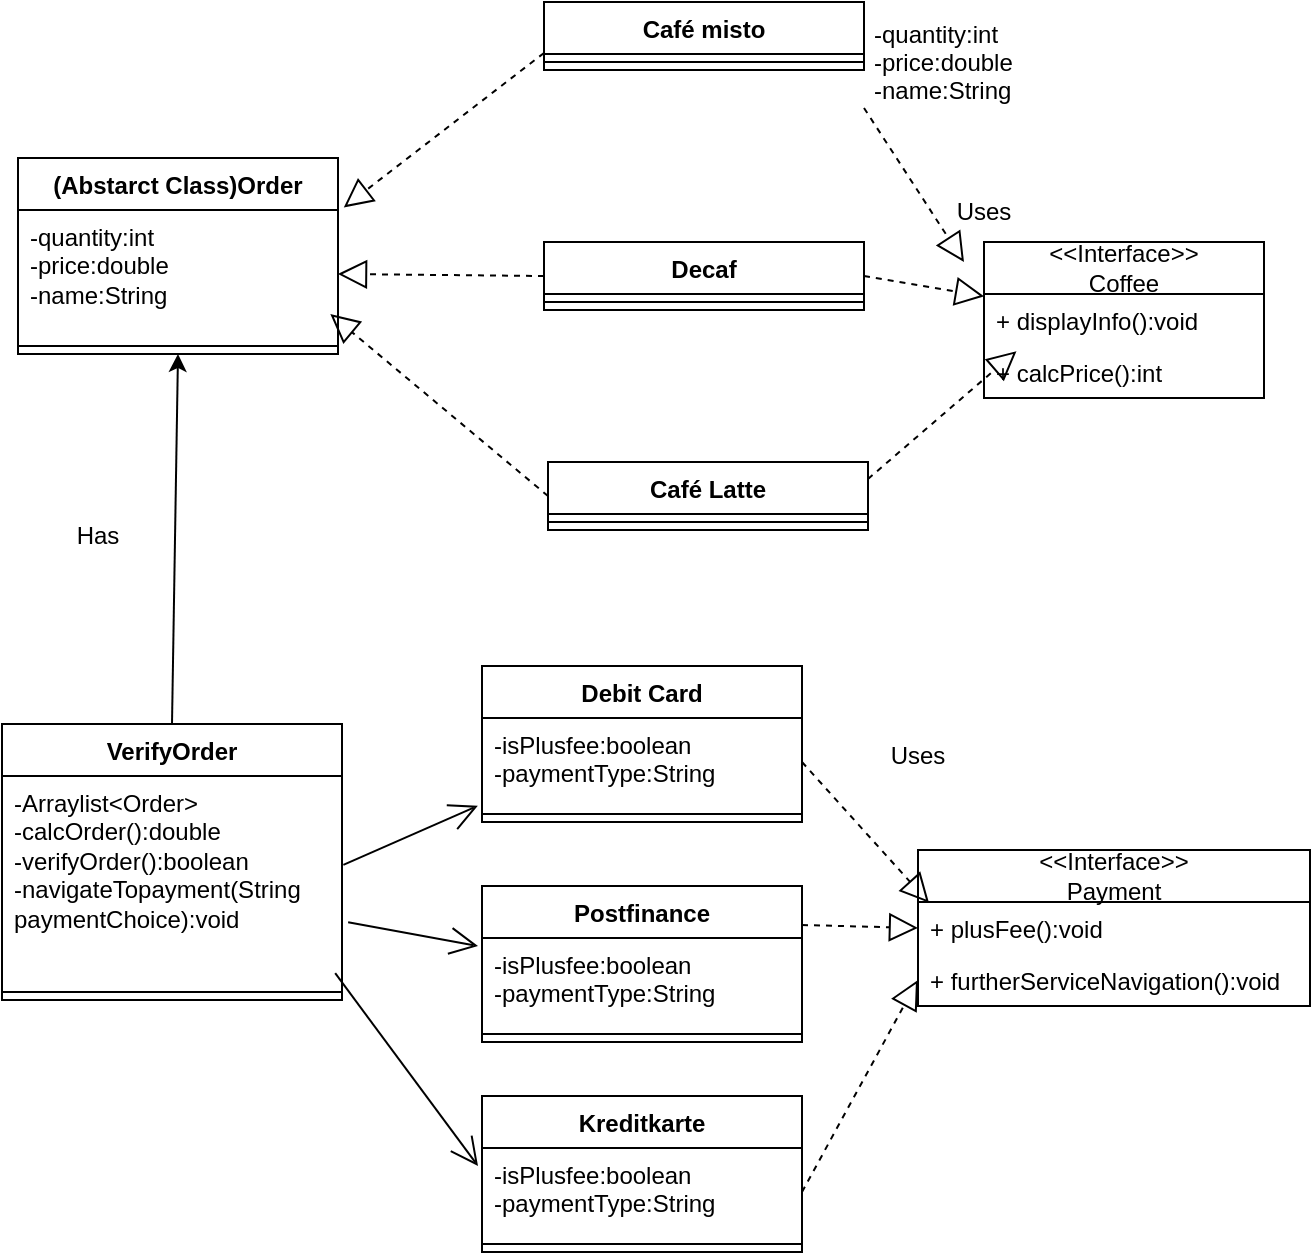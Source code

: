 <mxfile version="28.0.4">
  <diagram name="Seite-1" id="GYIPbAmZOylh9-V6kjQV">
    <mxGraphModel dx="925" dy="661" grid="1" gridSize="10" guides="1" tooltips="1" connect="1" arrows="1" fold="1" page="1" pageScale="1" pageWidth="827" pageHeight="1169" math="0" shadow="0">
      <root>
        <mxCell id="0" />
        <mxCell id="1" parent="0" />
        <mxCell id="gaYBmX7o_NXPl3pp05XP-5" value="&amp;lt;&amp;lt;Interface&amp;gt;&amp;gt;&lt;div&gt;Payment&lt;/div&gt;" style="swimlane;fontStyle=0;childLayout=stackLayout;horizontal=1;startSize=26;fillColor=none;horizontalStack=0;resizeParent=1;resizeParentMax=0;resizeLast=0;collapsible=1;marginBottom=0;whiteSpace=wrap;html=1;" vertex="1" parent="1">
          <mxGeometry x="540" y="462" width="196" height="78" as="geometry" />
        </mxCell>
        <mxCell id="gaYBmX7o_NXPl3pp05XP-6" value="+ plusFee():void" style="text;strokeColor=none;fillColor=none;align=left;verticalAlign=top;spacingLeft=4;spacingRight=4;overflow=hidden;rotatable=0;points=[[0,0.5],[1,0.5]];portConstraint=eastwest;whiteSpace=wrap;html=1;" vertex="1" parent="gaYBmX7o_NXPl3pp05XP-5">
          <mxGeometry y="26" width="196" height="26" as="geometry" />
        </mxCell>
        <mxCell id="gaYBmX7o_NXPl3pp05XP-7" value="+ furtherServiceNavigation():void" style="text;strokeColor=none;fillColor=none;align=left;verticalAlign=top;spacingLeft=4;spacingRight=4;overflow=hidden;rotatable=0;points=[[0,0.5],[1,0.5]];portConstraint=eastwest;whiteSpace=wrap;html=1;" vertex="1" parent="gaYBmX7o_NXPl3pp05XP-5">
          <mxGeometry y="52" width="196" height="26" as="geometry" />
        </mxCell>
        <mxCell id="gaYBmX7o_NXPl3pp05XP-9" value="&amp;lt;&amp;lt;Interface&amp;gt;&amp;gt;&lt;div&gt;Coffee&lt;/div&gt;" style="swimlane;fontStyle=0;childLayout=stackLayout;horizontal=1;startSize=26;fillColor=none;horizontalStack=0;resizeParent=1;resizeParentMax=0;resizeLast=0;collapsible=1;marginBottom=0;whiteSpace=wrap;html=1;" vertex="1" parent="1">
          <mxGeometry x="573" y="158" width="140" height="78" as="geometry" />
        </mxCell>
        <mxCell id="gaYBmX7o_NXPl3pp05XP-11" value="+ displayInfo():void" style="text;strokeColor=none;fillColor=none;align=left;verticalAlign=top;spacingLeft=4;spacingRight=4;overflow=hidden;rotatable=0;points=[[0,0.5],[1,0.5]];portConstraint=eastwest;whiteSpace=wrap;html=1;" vertex="1" parent="gaYBmX7o_NXPl3pp05XP-9">
          <mxGeometry y="26" width="140" height="26" as="geometry" />
        </mxCell>
        <mxCell id="gaYBmX7o_NXPl3pp05XP-10" value="+ calcPrice():int" style="text;strokeColor=none;fillColor=none;align=left;verticalAlign=top;spacingLeft=4;spacingRight=4;overflow=hidden;rotatable=0;points=[[0,0.5],[1,0.5]];portConstraint=eastwest;whiteSpace=wrap;html=1;" vertex="1" parent="gaYBmX7o_NXPl3pp05XP-9">
          <mxGeometry y="52" width="140" height="26" as="geometry" />
        </mxCell>
        <mxCell id="gaYBmX7o_NXPl3pp05XP-13" value="Café misto" style="swimlane;fontStyle=1;align=center;verticalAlign=top;childLayout=stackLayout;horizontal=1;startSize=26;horizontalStack=0;resizeParent=1;resizeParentMax=0;resizeLast=0;collapsible=1;marginBottom=0;whiteSpace=wrap;html=1;" vertex="1" parent="1">
          <mxGeometry x="353" y="38" width="160" height="34" as="geometry" />
        </mxCell>
        <mxCell id="gaYBmX7o_NXPl3pp05XP-15" value="-quantity:int&#xa;-price:double&#xa;-name:String" style="line;strokeWidth=1;fillColor=none;align=left;verticalAlign=middle;spacingTop=-1;spacingLeft=3;spacingRight=3;rotatable=0;labelPosition=right;points=[];portConstraint=eastwest;strokeColor=inherit;" vertex="1" parent="gaYBmX7o_NXPl3pp05XP-13">
          <mxGeometry y="26" width="160" height="8" as="geometry" />
        </mxCell>
        <mxCell id="gaYBmX7o_NXPl3pp05XP-17" value="Café Latte" style="swimlane;fontStyle=1;align=center;verticalAlign=top;childLayout=stackLayout;horizontal=1;startSize=26;horizontalStack=0;resizeParent=1;resizeParentMax=0;resizeLast=0;collapsible=1;marginBottom=0;whiteSpace=wrap;html=1;" vertex="1" parent="1">
          <mxGeometry x="355" y="268" width="160" height="34" as="geometry" />
        </mxCell>
        <mxCell id="gaYBmX7o_NXPl3pp05XP-19" value="" style="line;strokeWidth=1;fillColor=none;align=left;verticalAlign=middle;spacingTop=-1;spacingLeft=3;spacingRight=3;rotatable=0;labelPosition=right;points=[];portConstraint=eastwest;strokeColor=inherit;" vertex="1" parent="gaYBmX7o_NXPl3pp05XP-17">
          <mxGeometry y="26" width="160" height="8" as="geometry" />
        </mxCell>
        <mxCell id="gaYBmX7o_NXPl3pp05XP-21" value="Decaf" style="swimlane;fontStyle=1;align=center;verticalAlign=top;childLayout=stackLayout;horizontal=1;startSize=26;horizontalStack=0;resizeParent=1;resizeParentMax=0;resizeLast=0;collapsible=1;marginBottom=0;whiteSpace=wrap;html=1;" vertex="1" parent="1">
          <mxGeometry x="353" y="158" width="160" height="34" as="geometry" />
        </mxCell>
        <mxCell id="gaYBmX7o_NXPl3pp05XP-23" value="" style="line;strokeWidth=1;fillColor=none;align=left;verticalAlign=middle;spacingTop=-1;spacingLeft=3;spacingRight=3;rotatable=0;labelPosition=right;points=[];portConstraint=eastwest;strokeColor=inherit;" vertex="1" parent="gaYBmX7o_NXPl3pp05XP-21">
          <mxGeometry y="26" width="160" height="8" as="geometry" />
        </mxCell>
        <mxCell id="gaYBmX7o_NXPl3pp05XP-25" value="Debit Card" style="swimlane;fontStyle=1;align=center;verticalAlign=top;childLayout=stackLayout;horizontal=1;startSize=26;horizontalStack=0;resizeParent=1;resizeParentMax=0;resizeLast=0;collapsible=1;marginBottom=0;whiteSpace=wrap;html=1;" vertex="1" parent="1">
          <mxGeometry x="322" y="370" width="160" height="78" as="geometry" />
        </mxCell>
        <mxCell id="gaYBmX7o_NXPl3pp05XP-26" value="-isPlusfee:boolean&lt;div&gt;-paymentType:String&lt;br&gt;&lt;div&gt;&lt;br&gt;&lt;/div&gt;&lt;/div&gt;" style="text;strokeColor=none;fillColor=none;align=left;verticalAlign=top;spacingLeft=4;spacingRight=4;overflow=hidden;rotatable=0;points=[[0,0.5],[1,0.5]];portConstraint=eastwest;whiteSpace=wrap;html=1;" vertex="1" parent="gaYBmX7o_NXPl3pp05XP-25">
          <mxGeometry y="26" width="160" height="44" as="geometry" />
        </mxCell>
        <mxCell id="gaYBmX7o_NXPl3pp05XP-27" value="" style="line;strokeWidth=1;fillColor=none;align=left;verticalAlign=middle;spacingTop=-1;spacingLeft=3;spacingRight=3;rotatable=0;labelPosition=right;points=[];portConstraint=eastwest;strokeColor=inherit;" vertex="1" parent="gaYBmX7o_NXPl3pp05XP-25">
          <mxGeometry y="70" width="160" height="8" as="geometry" />
        </mxCell>
        <mxCell id="gaYBmX7o_NXPl3pp05XP-29" value="Postfinance" style="swimlane;fontStyle=1;align=center;verticalAlign=top;childLayout=stackLayout;horizontal=1;startSize=26;horizontalStack=0;resizeParent=1;resizeParentMax=0;resizeLast=0;collapsible=1;marginBottom=0;whiteSpace=wrap;html=1;" vertex="1" parent="1">
          <mxGeometry x="322" y="480" width="160" height="78" as="geometry" />
        </mxCell>
        <mxCell id="gaYBmX7o_NXPl3pp05XP-30" value="-isPlusfee:boolean&lt;div&gt;-paymentType:String&lt;br&gt;&lt;div&gt;&lt;br&gt;&lt;/div&gt;&lt;/div&gt;" style="text;strokeColor=none;fillColor=none;align=left;verticalAlign=top;spacingLeft=4;spacingRight=4;overflow=hidden;rotatable=0;points=[[0,0.5],[1,0.5]];portConstraint=eastwest;whiteSpace=wrap;html=1;" vertex="1" parent="gaYBmX7o_NXPl3pp05XP-29">
          <mxGeometry y="26" width="160" height="44" as="geometry" />
        </mxCell>
        <mxCell id="gaYBmX7o_NXPl3pp05XP-31" value="" style="line;strokeWidth=1;fillColor=none;align=left;verticalAlign=middle;spacingTop=-1;spacingLeft=3;spacingRight=3;rotatable=0;labelPosition=right;points=[];portConstraint=eastwest;strokeColor=inherit;" vertex="1" parent="gaYBmX7o_NXPl3pp05XP-29">
          <mxGeometry y="70" width="160" height="8" as="geometry" />
        </mxCell>
        <mxCell id="gaYBmX7o_NXPl3pp05XP-33" value="Kreditkarte" style="swimlane;fontStyle=1;align=center;verticalAlign=top;childLayout=stackLayout;horizontal=1;startSize=26;horizontalStack=0;resizeParent=1;resizeParentMax=0;resizeLast=0;collapsible=1;marginBottom=0;whiteSpace=wrap;html=1;" vertex="1" parent="1">
          <mxGeometry x="322" y="585" width="160" height="78" as="geometry" />
        </mxCell>
        <mxCell id="gaYBmX7o_NXPl3pp05XP-34" value="-isPlusfee:boolean&lt;div&gt;-paymentType:String&lt;br&gt;&lt;div&gt;&lt;br&gt;&lt;/div&gt;&lt;/div&gt;" style="text;strokeColor=none;fillColor=none;align=left;verticalAlign=top;spacingLeft=4;spacingRight=4;overflow=hidden;rotatable=0;points=[[0,0.5],[1,0.5]];portConstraint=eastwest;whiteSpace=wrap;html=1;" vertex="1" parent="gaYBmX7o_NXPl3pp05XP-33">
          <mxGeometry y="26" width="160" height="44" as="geometry" />
        </mxCell>
        <mxCell id="gaYBmX7o_NXPl3pp05XP-35" value="" style="line;strokeWidth=1;fillColor=none;align=left;verticalAlign=middle;spacingTop=-1;spacingLeft=3;spacingRight=3;rotatable=0;labelPosition=right;points=[];portConstraint=eastwest;strokeColor=inherit;" vertex="1" parent="gaYBmX7o_NXPl3pp05XP-33">
          <mxGeometry y="70" width="160" height="8" as="geometry" />
        </mxCell>
        <mxCell id="gaYBmX7o_NXPl3pp05XP-44" value="Uses" style="text;strokeColor=none;align=center;fillColor=none;html=1;verticalAlign=middle;whiteSpace=wrap;rounded=0;" vertex="1" parent="1">
          <mxGeometry x="543" y="128" width="60" height="30" as="geometry" />
        </mxCell>
        <mxCell id="gaYBmX7o_NXPl3pp05XP-45" value="Uses" style="text;strokeColor=none;align=center;fillColor=none;html=1;verticalAlign=middle;whiteSpace=wrap;rounded=0;" vertex="1" parent="1">
          <mxGeometry x="510" y="400" width="60" height="30" as="geometry" />
        </mxCell>
        <mxCell id="gaYBmX7o_NXPl3pp05XP-46" value="" style="endArrow=block;dashed=1;endFill=0;endSize=12;html=1;rounded=0;exitX=1;exitY=0.5;exitDx=0;exitDy=0;entryX=0.028;entryY=0.016;entryDx=0;entryDy=0;entryPerimeter=0;" edge="1" parent="1" source="gaYBmX7o_NXPl3pp05XP-26" target="gaYBmX7o_NXPl3pp05XP-6">
          <mxGeometry width="160" relative="1" as="geometry">
            <mxPoint x="420" y="400" as="sourcePoint" />
            <mxPoint x="580" y="400" as="targetPoint" />
          </mxGeometry>
        </mxCell>
        <mxCell id="gaYBmX7o_NXPl3pp05XP-47" value="" style="endArrow=block;dashed=1;endFill=0;endSize=12;html=1;rounded=0;exitX=1;exitY=0.25;exitDx=0;exitDy=0;entryX=0;entryY=0.5;entryDx=0;entryDy=0;" edge="1" parent="1" source="gaYBmX7o_NXPl3pp05XP-29" target="gaYBmX7o_NXPl3pp05XP-6">
          <mxGeometry width="160" relative="1" as="geometry">
            <mxPoint x="420" y="400" as="sourcePoint" />
            <mxPoint x="580" y="400" as="targetPoint" />
          </mxGeometry>
        </mxCell>
        <mxCell id="gaYBmX7o_NXPl3pp05XP-48" value="" style="endArrow=block;dashed=1;endFill=0;endSize=12;html=1;rounded=0;exitX=1;exitY=0.5;exitDx=0;exitDy=0;entryX=0;entryY=0.5;entryDx=0;entryDy=0;" edge="1" parent="1" source="gaYBmX7o_NXPl3pp05XP-34" target="gaYBmX7o_NXPl3pp05XP-7">
          <mxGeometry width="160" relative="1" as="geometry">
            <mxPoint x="420" y="400" as="sourcePoint" />
            <mxPoint x="580" y="400" as="targetPoint" />
          </mxGeometry>
        </mxCell>
        <mxCell id="gaYBmX7o_NXPl3pp05XP-49" value="" style="endArrow=block;dashed=1;endFill=0;endSize=12;html=1;rounded=0;exitX=1;exitY=0.5;exitDx=0;exitDy=0;" edge="1" parent="1">
          <mxGeometry width="160" relative="1" as="geometry">
            <mxPoint x="513" y="91" as="sourcePoint" />
            <mxPoint x="563" y="168" as="targetPoint" />
          </mxGeometry>
        </mxCell>
        <mxCell id="gaYBmX7o_NXPl3pp05XP-50" value="" style="endArrow=block;dashed=1;endFill=0;endSize=12;html=1;rounded=0;exitX=1;exitY=0.5;exitDx=0;exitDy=0;" edge="1" parent="1" source="gaYBmX7o_NXPl3pp05XP-21" target="gaYBmX7o_NXPl3pp05XP-11">
          <mxGeometry width="160" relative="1" as="geometry">
            <mxPoint x="513" y="211" as="sourcePoint" />
            <mxPoint x="823" y="418" as="targetPoint" />
          </mxGeometry>
        </mxCell>
        <mxCell id="gaYBmX7o_NXPl3pp05XP-52" value="" style="endArrow=block;dashed=1;endFill=0;endSize=12;html=1;rounded=0;exitX=1;exitY=0.25;exitDx=0;exitDy=0;entryX=0.116;entryY=1.099;entryDx=0;entryDy=0;entryPerimeter=0;" edge="1" parent="1" source="gaYBmX7o_NXPl3pp05XP-17" target="gaYBmX7o_NXPl3pp05XP-11">
          <mxGeometry width="160" relative="1" as="geometry">
            <mxPoint x="515" y="312.144" as="sourcePoint" />
            <mxPoint x="823" y="418" as="targetPoint" />
          </mxGeometry>
        </mxCell>
        <mxCell id="gaYBmX7o_NXPl3pp05XP-53" value="(Abstarct Class)Order" style="swimlane;fontStyle=1;align=center;verticalAlign=top;childLayout=stackLayout;horizontal=1;startSize=26;horizontalStack=0;resizeParent=1;resizeParentMax=0;resizeLast=0;collapsible=1;marginBottom=0;whiteSpace=wrap;html=1;" vertex="1" parent="1">
          <mxGeometry x="90" y="116" width="160" height="98" as="geometry" />
        </mxCell>
        <mxCell id="gaYBmX7o_NXPl3pp05XP-54" value="-quantity:int&lt;div&gt;-price:double&lt;/div&gt;&lt;div&gt;-name:String&lt;/div&gt;&lt;div&gt;&lt;br&gt;&lt;/div&gt;&lt;div&gt;&lt;div&gt;&lt;br&gt;&lt;div&gt;&lt;br&gt;&lt;/div&gt;&lt;/div&gt;&lt;/div&gt;" style="text;strokeColor=none;fillColor=none;align=left;verticalAlign=top;spacingLeft=4;spacingRight=4;overflow=hidden;rotatable=0;points=[[0,0.5],[1,0.5]];portConstraint=eastwest;whiteSpace=wrap;html=1;" vertex="1" parent="gaYBmX7o_NXPl3pp05XP-53">
          <mxGeometry y="26" width="160" height="64" as="geometry" />
        </mxCell>
        <mxCell id="gaYBmX7o_NXPl3pp05XP-55" value="" style="line;strokeWidth=1;fillColor=none;align=left;verticalAlign=middle;spacingTop=-1;spacingLeft=3;spacingRight=3;rotatable=0;labelPosition=right;points=[];portConstraint=eastwest;strokeColor=inherit;" vertex="1" parent="gaYBmX7o_NXPl3pp05XP-53">
          <mxGeometry y="90" width="160" height="8" as="geometry" />
        </mxCell>
        <mxCell id="gaYBmX7o_NXPl3pp05XP-59" value="VerifyOrder" style="swimlane;fontStyle=1;align=center;verticalAlign=top;childLayout=stackLayout;horizontal=1;startSize=26;horizontalStack=0;resizeParent=1;resizeParentMax=0;resizeLast=0;collapsible=1;marginBottom=0;whiteSpace=wrap;html=1;" vertex="1" parent="1">
          <mxGeometry x="82" y="399" width="170" height="138" as="geometry" />
        </mxCell>
        <mxCell id="gaYBmX7o_NXPl3pp05XP-60" value="&lt;div&gt;-Arraylist&amp;lt;Order&amp;gt;&lt;/div&gt;&lt;div&gt;-calcOrder():double&lt;/div&gt;&lt;div&gt;-verifyOrder():boolean&lt;/div&gt;&lt;div&gt;-navigateTopayment(String paymentChoice):void&lt;br&gt;&lt;div&gt;&lt;br&gt;&lt;div&gt;&lt;br&gt;&lt;/div&gt;&lt;/div&gt;&lt;/div&gt;" style="text;strokeColor=none;fillColor=none;align=left;verticalAlign=top;spacingLeft=4;spacingRight=4;overflow=hidden;rotatable=0;points=[[0,0.5],[1,0.5]];portConstraint=eastwest;whiteSpace=wrap;html=1;" vertex="1" parent="gaYBmX7o_NXPl3pp05XP-59">
          <mxGeometry y="26" width="170" height="104" as="geometry" />
        </mxCell>
        <mxCell id="gaYBmX7o_NXPl3pp05XP-61" value="" style="line;strokeWidth=1;fillColor=none;align=left;verticalAlign=middle;spacingTop=-1;spacingLeft=3;spacingRight=3;rotatable=0;labelPosition=right;points=[];portConstraint=eastwest;strokeColor=inherit;" vertex="1" parent="gaYBmX7o_NXPl3pp05XP-59">
          <mxGeometry y="130" width="170" height="8" as="geometry" />
        </mxCell>
        <mxCell id="gaYBmX7o_NXPl3pp05XP-62" value="" style="endArrow=block;dashed=1;endFill=0;endSize=12;html=1;rounded=0;exitX=0;exitY=0.75;exitDx=0;exitDy=0;entryX=1.018;entryY=-0.02;entryDx=0;entryDy=0;entryPerimeter=0;" edge="1" parent="1" source="gaYBmX7o_NXPl3pp05XP-13" target="gaYBmX7o_NXPl3pp05XP-54">
          <mxGeometry width="160" relative="1" as="geometry">
            <mxPoint x="330" y="70" as="sourcePoint" />
            <mxPoint x="380" y="147" as="targetPoint" />
          </mxGeometry>
        </mxCell>
        <mxCell id="gaYBmX7o_NXPl3pp05XP-63" value="" style="endArrow=block;dashed=1;endFill=0;endSize=12;html=1;rounded=0;exitX=0;exitY=0.5;exitDx=0;exitDy=0;entryX=1;entryY=0.5;entryDx=0;entryDy=0;" edge="1" parent="1" source="gaYBmX7o_NXPl3pp05XP-21" target="gaYBmX7o_NXPl3pp05XP-54">
          <mxGeometry width="160" relative="1" as="geometry">
            <mxPoint x="290" y="240" as="sourcePoint" />
            <mxPoint x="340" y="317" as="targetPoint" />
          </mxGeometry>
        </mxCell>
        <mxCell id="gaYBmX7o_NXPl3pp05XP-64" value="" style="endArrow=block;dashed=1;endFill=0;endSize=12;html=1;rounded=0;exitX=0;exitY=0.5;exitDx=0;exitDy=0;entryX=0.976;entryY=0.813;entryDx=0;entryDy=0;entryPerimeter=0;" edge="1" parent="1" source="gaYBmX7o_NXPl3pp05XP-17" target="gaYBmX7o_NXPl3pp05XP-54">
          <mxGeometry width="160" relative="1" as="geometry">
            <mxPoint x="250" y="240" as="sourcePoint" />
            <mxPoint x="300" y="317" as="targetPoint" />
          </mxGeometry>
        </mxCell>
        <mxCell id="gaYBmX7o_NXPl3pp05XP-66" value="" style="endArrow=classic;html=1;rounded=0;exitX=0.5;exitY=0;exitDx=0;exitDy=0;entryX=0.5;entryY=1;entryDx=0;entryDy=0;" edge="1" parent="1" source="gaYBmX7o_NXPl3pp05XP-59" target="gaYBmX7o_NXPl3pp05XP-53">
          <mxGeometry width="50" height="50" relative="1" as="geometry">
            <mxPoint x="390" y="380" as="sourcePoint" />
            <mxPoint x="440" y="330" as="targetPoint" />
          </mxGeometry>
        </mxCell>
        <mxCell id="gaYBmX7o_NXPl3pp05XP-67" value="Has" style="text;html=1;align=center;verticalAlign=middle;whiteSpace=wrap;rounded=0;" vertex="1" parent="1">
          <mxGeometry x="100" y="290" width="60" height="30" as="geometry" />
        </mxCell>
        <mxCell id="gaYBmX7o_NXPl3pp05XP-68" value="" style="endArrow=open;endFill=1;endSize=12;html=1;rounded=0;exitX=1.004;exitY=0.427;exitDx=0;exitDy=0;exitPerimeter=0;entryX=-0.013;entryY=0.998;entryDx=0;entryDy=0;entryPerimeter=0;" edge="1" parent="1" source="gaYBmX7o_NXPl3pp05XP-60" target="gaYBmX7o_NXPl3pp05XP-26">
          <mxGeometry width="160" relative="1" as="geometry">
            <mxPoint x="320" y="490" as="sourcePoint" />
            <mxPoint x="480" y="490" as="targetPoint" />
          </mxGeometry>
        </mxCell>
        <mxCell id="gaYBmX7o_NXPl3pp05XP-69" value="" style="endArrow=open;endFill=1;endSize=12;html=1;rounded=0;exitX=1.018;exitY=0.703;exitDx=0;exitDy=0;exitPerimeter=0;" edge="1" parent="1" source="gaYBmX7o_NXPl3pp05XP-60">
          <mxGeometry width="160" relative="1" as="geometry">
            <mxPoint x="320" y="490" as="sourcePoint" />
            <mxPoint x="320" y="510" as="targetPoint" />
          </mxGeometry>
        </mxCell>
        <mxCell id="gaYBmX7o_NXPl3pp05XP-70" value="" style="endArrow=open;endFill=1;endSize=12;html=1;rounded=0;exitX=0.98;exitY=0.948;exitDx=0;exitDy=0;exitPerimeter=0;" edge="1" parent="1" source="gaYBmX7o_NXPl3pp05XP-60">
          <mxGeometry width="160" relative="1" as="geometry">
            <mxPoint x="280" y="500" as="sourcePoint" />
            <mxPoint x="320" y="620" as="targetPoint" />
          </mxGeometry>
        </mxCell>
      </root>
    </mxGraphModel>
  </diagram>
</mxfile>
